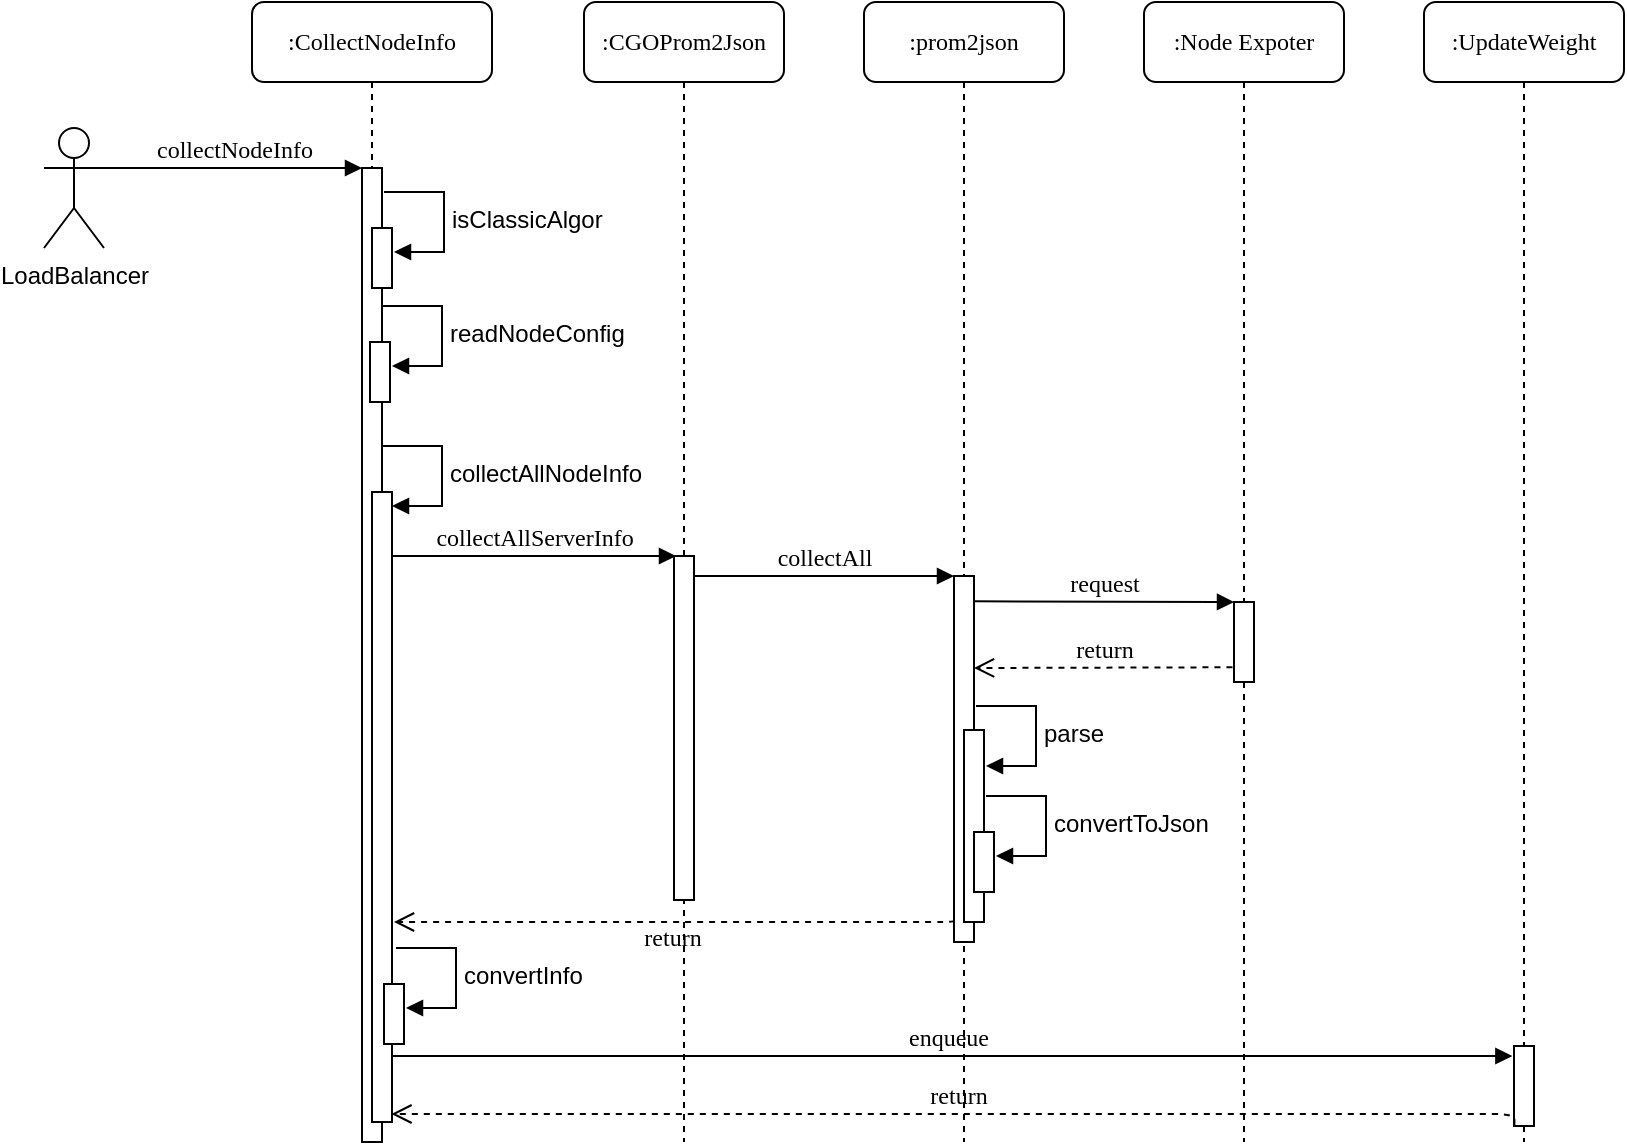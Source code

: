<mxfile version="21.1.4" type="github">
  <diagram name="Page-1" id="13e1069c-82ec-6db2-03f1-153e76fe0fe0">
    <mxGraphModel dx="637" dy="807" grid="1" gridSize="10" guides="1" tooltips="1" connect="1" arrows="1" fold="1" page="1" pageScale="1" pageWidth="1100" pageHeight="850" background="none" math="0" shadow="0">
      <root>
        <mxCell id="0" />
        <mxCell id="1" parent="0" />
        <mxCell id="z_axLbrETJpaAguhvrRl-1" value=":CollectNodeInfo" style="shape=umlLifeline;perimeter=lifelinePerimeter;whiteSpace=wrap;html=1;container=1;collapsible=0;recursiveResize=0;outlineConnect=0;rounded=1;shadow=0;comic=0;labelBackgroundColor=none;strokeWidth=1;fontFamily=Verdana;fontSize=12;align=center;" parent="1" vertex="1">
          <mxGeometry x="1384" y="140" width="120" height="570" as="geometry" />
        </mxCell>
        <mxCell id="z_axLbrETJpaAguhvrRl-2" value="" style="html=1;points=[];perimeter=orthogonalPerimeter;rounded=0;shadow=0;comic=0;labelBackgroundColor=none;strokeWidth=1;fontFamily=Verdana;fontSize=12;align=center;" parent="z_axLbrETJpaAguhvrRl-1" vertex="1">
          <mxGeometry x="55" y="83" width="10" height="487" as="geometry" />
        </mxCell>
        <mxCell id="z_axLbrETJpaAguhvrRl-6" value=":CGOProm2Json" style="shape=umlLifeline;perimeter=lifelinePerimeter;whiteSpace=wrap;html=1;container=1;collapsible=0;recursiveResize=0;outlineConnect=0;rounded=1;shadow=0;comic=0;labelBackgroundColor=none;strokeWidth=1;fontFamily=Verdana;fontSize=12;align=center;" parent="1" vertex="1">
          <mxGeometry x="1550" y="140" width="100" height="570" as="geometry" />
        </mxCell>
        <mxCell id="z_axLbrETJpaAguhvrRl-7" value="" style="html=1;points=[];perimeter=orthogonalPerimeter;rounded=0;shadow=0;comic=0;labelBackgroundColor=none;strokeWidth=1;fontFamily=Verdana;fontSize=12;align=center;" parent="z_axLbrETJpaAguhvrRl-6" vertex="1">
          <mxGeometry x="45" y="277" width="10" height="172" as="geometry" />
        </mxCell>
        <mxCell id="z_axLbrETJpaAguhvrRl-8" value=":prom2json" style="shape=umlLifeline;perimeter=lifelinePerimeter;whiteSpace=wrap;html=1;container=1;collapsible=0;recursiveResize=0;outlineConnect=0;rounded=1;shadow=0;comic=0;labelBackgroundColor=none;strokeWidth=1;fontFamily=Verdana;fontSize=12;align=center;" parent="1" vertex="1">
          <mxGeometry x="1690" y="140" width="100" height="570" as="geometry" />
        </mxCell>
        <mxCell id="z_axLbrETJpaAguhvrRl-9" value="" style="html=1;points=[];perimeter=orthogonalPerimeter;rounded=0;shadow=0;comic=0;labelBackgroundColor=none;strokeWidth=1;fontFamily=Verdana;fontSize=12;align=center;" parent="z_axLbrETJpaAguhvrRl-8" vertex="1">
          <mxGeometry x="45" y="287" width="10" height="183" as="geometry" />
        </mxCell>
        <mxCell id="z_axLbrETJpaAguhvrRl-10" value="" style="html=1;points=[];perimeter=orthogonalPerimeter;rounded=0;shadow=0;comic=0;labelBackgroundColor=none;strokeWidth=1;fontFamily=Verdana;fontSize=12;align=center;" parent="z_axLbrETJpaAguhvrRl-8" vertex="1">
          <mxGeometry x="50" y="364" width="10" height="96" as="geometry" />
        </mxCell>
        <mxCell id="z_axLbrETJpaAguhvrRl-12" value=":Node Expoter" style="shape=umlLifeline;perimeter=lifelinePerimeter;whiteSpace=wrap;html=1;container=1;collapsible=0;recursiveResize=0;outlineConnect=0;rounded=1;shadow=0;comic=0;labelBackgroundColor=none;strokeWidth=1;fontFamily=Verdana;fontSize=12;align=center;" parent="1" vertex="1">
          <mxGeometry x="1830" y="140" width="100" height="570" as="geometry" />
        </mxCell>
        <mxCell id="z_axLbrETJpaAguhvrRl-13" value="" style="html=1;points=[];perimeter=orthogonalPerimeter;rounded=0;shadow=0;comic=0;labelBackgroundColor=none;strokeWidth=1;fontFamily=Verdana;fontSize=12;align=center;" parent="z_axLbrETJpaAguhvrRl-12" vertex="1">
          <mxGeometry x="45" y="300" width="10" height="40" as="geometry" />
        </mxCell>
        <mxCell id="z_axLbrETJpaAguhvrRl-14" value="collectAll" style="html=1;verticalAlign=bottom;endArrow=block;labelBackgroundColor=none;fontFamily=Verdana;fontSize=12;edgeStyle=elbowEdgeStyle;elbow=vertical;" parent="1" source="z_axLbrETJpaAguhvrRl-7" target="z_axLbrETJpaAguhvrRl-9" edge="1">
          <mxGeometry relative="1" as="geometry">
            <mxPoint x="1660" y="297" as="sourcePoint" />
            <Array as="points">
              <mxPoint x="1680" y="427" />
              <mxPoint x="1660" y="417" />
              <mxPoint x="1710" y="367" />
              <mxPoint x="1670" y="357" />
            </Array>
            <mxPoint as="offset" />
          </mxGeometry>
        </mxCell>
        <mxCell id="z_axLbrETJpaAguhvrRl-15" value="request" style="html=1;verticalAlign=bottom;endArrow=block;entryX=0;entryY=0;labelBackgroundColor=none;fontFamily=Verdana;fontSize=12;edgeStyle=elbowEdgeStyle;elbow=vertical;" parent="1" target="z_axLbrETJpaAguhvrRl-13" edge="1">
          <mxGeometry relative="1" as="geometry">
            <mxPoint x="1745" y="439.667" as="sourcePoint" />
          </mxGeometry>
        </mxCell>
        <mxCell id="z_axLbrETJpaAguhvrRl-16" value="return" style="html=1;verticalAlign=bottom;endArrow=open;dashed=1;endSize=8;labelBackgroundColor=none;fontFamily=Verdana;fontSize=12;edgeStyle=elbowEdgeStyle;elbow=vertical;exitX=-0.077;exitY=0.991;exitDx=0;exitDy=0;exitPerimeter=0;" parent="1" edge="1">
          <mxGeometry relative="1" as="geometry">
            <mxPoint x="1745" y="473" as="targetPoint" />
            <Array as="points">
              <mxPoint x="1825" y="473" />
              <mxPoint x="1825" y="419" />
              <mxPoint x="1855" y="419" />
            </Array>
            <mxPoint x="1874.23" y="472.64" as="sourcePoint" />
          </mxGeometry>
        </mxCell>
        <mxCell id="z_axLbrETJpaAguhvrRl-17" value="return" style="html=1;verticalAlign=bottom;endArrow=open;dashed=1;endSize=8;labelBackgroundColor=none;fontFamily=Verdana;fontSize=12;edgeStyle=elbowEdgeStyle;elbow=vertical;" parent="1" edge="1">
          <mxGeometry x="0.014" y="17" relative="1" as="geometry">
            <mxPoint x="1455" y="600" as="targetPoint" />
            <Array as="points">
              <mxPoint x="1740" y="600" />
              <mxPoint x="1610" y="618" />
              <mxPoint x="1600" y="625" />
            </Array>
            <mxPoint x="1735" y="599" as="sourcePoint" />
            <mxPoint as="offset" />
          </mxGeometry>
        </mxCell>
        <mxCell id="z_axLbrETJpaAguhvrRl-18" value="collectNodeInfo" style="html=1;verticalAlign=bottom;endArrow=block;entryX=0;entryY=0;labelBackgroundColor=none;fontFamily=Verdana;fontSize=12;edgeStyle=elbowEdgeStyle;elbow=vertical;" parent="1" source="z_axLbrETJpaAguhvrRl-20" target="z_axLbrETJpaAguhvrRl-2" edge="1">
          <mxGeometry x="0.008" relative="1" as="geometry">
            <mxPoint x="1284.33" y="224.32" as="sourcePoint" />
            <mxPoint as="offset" />
          </mxGeometry>
        </mxCell>
        <mxCell id="z_axLbrETJpaAguhvrRl-20" value="LoadBalancer" style="shape=umlActor;verticalLabelPosition=bottom;verticalAlign=top;html=1;outlineConnect=0;fontSize=12;" parent="1" vertex="1">
          <mxGeometry x="1280" y="203" width="30" height="60" as="geometry" />
        </mxCell>
        <mxCell id="z_axLbrETJpaAguhvrRl-21" value="collectAllServerInfo" style="html=1;verticalAlign=bottom;endArrow=block;entryX=0;entryY=0;labelBackgroundColor=none;fontFamily=Verdana;fontSize=12;edgeStyle=elbowEdgeStyle;elbow=vertical;startArrow=none;" parent="1" edge="1">
          <mxGeometry relative="1" as="geometry">
            <mxPoint x="1454" y="417" as="sourcePoint" />
            <mxPoint x="1596" y="417" as="targetPoint" />
            <mxPoint as="offset" />
          </mxGeometry>
        </mxCell>
        <mxCell id="z_axLbrETJpaAguhvrRl-22" value=":UpdateWeight" style="shape=umlLifeline;perimeter=lifelinePerimeter;whiteSpace=wrap;html=1;container=1;collapsible=0;recursiveResize=0;outlineConnect=0;rounded=1;shadow=0;comic=0;labelBackgroundColor=none;strokeWidth=1;fontFamily=Verdana;fontSize=12;align=center;" parent="1" vertex="1">
          <mxGeometry x="1970" y="140" width="100" height="570" as="geometry" />
        </mxCell>
        <mxCell id="z_axLbrETJpaAguhvrRl-23" value="" style="html=1;points=[];perimeter=orthogonalPerimeter;rounded=0;shadow=0;comic=0;labelBackgroundColor=none;strokeWidth=1;fontFamily=Verdana;fontSize=12;align=center;" parent="z_axLbrETJpaAguhvrRl-22" vertex="1">
          <mxGeometry x="45" y="522" width="10" height="40" as="geometry" />
        </mxCell>
        <mxCell id="z_axLbrETJpaAguhvrRl-24" value="enqueue" style="html=1;verticalAlign=bottom;endArrow=block;labelBackgroundColor=none;fontFamily=Verdana;fontSize=12;edgeStyle=elbowEdgeStyle;elbow=vertical;entryX=-0.081;entryY=0.027;entryDx=0;entryDy=0;entryPerimeter=0;" parent="1" edge="1">
          <mxGeometry relative="1" as="geometry">
            <mxPoint x="1450" y="667" as="sourcePoint" />
            <mxPoint x="2014.19" y="667.08" as="targetPoint" />
            <Array as="points">
              <mxPoint x="2020" y="667" />
              <mxPoint x="1740" y="671" />
            </Array>
          </mxGeometry>
        </mxCell>
        <mxCell id="z_axLbrETJpaAguhvrRl-25" value="return" style="html=1;verticalAlign=bottom;endArrow=open;dashed=1;endSize=8;labelBackgroundColor=none;fontFamily=Verdana;fontSize=12;edgeStyle=elbowEdgeStyle;elbow=vertical;exitX=0.02;exitY=0.987;exitDx=0;exitDy=0;exitPerimeter=0;entryX=0.972;entryY=0.989;entryDx=0;entryDy=0;entryPerimeter=0;" parent="1" source="z_axLbrETJpaAguhvrRl-23" target="z_axLbrETJpaAguhvrRl-28" edge="1">
          <mxGeometry relative="1" as="geometry">
            <mxPoint x="1450.52" y="696.16" as="targetPoint" />
            <Array as="points">
              <mxPoint x="1680" y="696" />
              <mxPoint x="1821" y="693" />
              <mxPoint x="1791" y="702" />
              <mxPoint x="1891" y="715" />
              <mxPoint x="1881" y="722" />
            </Array>
            <mxPoint x="2014" y="693" as="sourcePoint" />
          </mxGeometry>
        </mxCell>
        <mxCell id="z_axLbrETJpaAguhvrRl-27" value="" style="html=1;verticalAlign=bottom;endArrow=none;entryX=0;entryY=0;labelBackgroundColor=none;fontFamily=Verdana;fontSize=12;edgeStyle=elbowEdgeStyle;elbow=vertical;" parent="1" target="z_axLbrETJpaAguhvrRl-28" edge="1">
          <mxGeometry relative="1" as="geometry">
            <mxPoint x="1450" y="417" as="sourcePoint" />
            <mxPoint x="1596" y="417" as="targetPoint" />
            <mxPoint as="offset" />
          </mxGeometry>
        </mxCell>
        <mxCell id="z_axLbrETJpaAguhvrRl-28" value="" style="html=1;points=[];perimeter=orthogonalPerimeter;rounded=0;shadow=0;comic=0;labelBackgroundColor=none;strokeWidth=1;fontFamily=Verdana;fontSize=12;align=center;" parent="1" vertex="1">
          <mxGeometry x="1444" y="385" width="10" height="315" as="geometry" />
        </mxCell>
        <mxCell id="z_axLbrETJpaAguhvrRl-31" value="isClassicAlgor" style="html=1;align=left;spacingLeft=2;endArrow=block;rounded=0;edgeStyle=orthogonalEdgeStyle;curved=0;rounded=0;strokeWidth=1;fontSize=12;labelBackgroundColor=none;fontColor=default;" parent="1" edge="1">
          <mxGeometry x="0.023" relative="1" as="geometry">
            <mxPoint x="1450" y="235" as="sourcePoint" />
            <Array as="points">
              <mxPoint x="1480" y="265" />
            </Array>
            <mxPoint x="1455" y="265" as="targetPoint" />
            <mxPoint as="offset" />
          </mxGeometry>
        </mxCell>
        <mxCell id="z_axLbrETJpaAguhvrRl-32" value="" style="html=1;points=[];perimeter=orthogonalPerimeter;rounded=0;shadow=0;comic=0;labelBackgroundColor=none;strokeWidth=1;fontFamily=Verdana;fontSize=12;align=center;" parent="1" vertex="1">
          <mxGeometry x="1444" y="253" width="10" height="30" as="geometry" />
        </mxCell>
        <mxCell id="z_axLbrETJpaAguhvrRl-34" value="readNodeConfig" style="html=1;align=left;spacingLeft=2;endArrow=block;rounded=0;edgeStyle=orthogonalEdgeStyle;curved=0;rounded=0;strokeWidth=1;fontSize=12;labelBackgroundColor=none;fontColor=default;" parent="1" edge="1">
          <mxGeometry x="0.023" relative="1" as="geometry">
            <mxPoint x="1449" y="292" as="sourcePoint" />
            <Array as="points">
              <mxPoint x="1479" y="322" />
            </Array>
            <mxPoint x="1454" y="322" as="targetPoint" />
            <mxPoint as="offset" />
          </mxGeometry>
        </mxCell>
        <mxCell id="z_axLbrETJpaAguhvrRl-35" value="" style="html=1;points=[];perimeter=orthogonalPerimeter;rounded=0;shadow=0;comic=0;labelBackgroundColor=none;strokeWidth=1;fontFamily=Verdana;fontSize=12;align=center;" parent="1" vertex="1">
          <mxGeometry x="1443" y="310" width="10" height="30" as="geometry" />
        </mxCell>
        <mxCell id="z_axLbrETJpaAguhvrRl-36" value="collectAllNodeInfo" style="html=1;align=left;spacingLeft=2;endArrow=block;rounded=0;edgeStyle=orthogonalEdgeStyle;curved=0;rounded=0;strokeWidth=1;fontSize=12;labelBackgroundColor=none;fontColor=default;" parent="1" edge="1">
          <mxGeometry x="0.021" relative="1" as="geometry">
            <mxPoint x="1449" y="362" as="sourcePoint" />
            <Array as="points">
              <mxPoint x="1479" y="392" />
            </Array>
            <mxPoint x="1454" y="392" as="targetPoint" />
            <mxPoint as="offset" />
          </mxGeometry>
        </mxCell>
        <mxCell id="z_axLbrETJpaAguhvrRl-37" value="convertInfo" style="html=1;align=left;spacingLeft=2;endArrow=block;rounded=0;edgeStyle=orthogonalEdgeStyle;curved=0;rounded=0;strokeWidth=1;fontSize=12;labelBackgroundColor=none;fontColor=default;" parent="1" edge="1">
          <mxGeometry x="0.02" relative="1" as="geometry">
            <mxPoint x="1456" y="613" as="sourcePoint" />
            <Array as="points">
              <mxPoint x="1486" y="643" />
            </Array>
            <mxPoint x="1461" y="643" as="targetPoint" />
            <mxPoint as="offset" />
          </mxGeometry>
        </mxCell>
        <mxCell id="z_axLbrETJpaAguhvrRl-38" value="" style="html=1;points=[];perimeter=orthogonalPerimeter;rounded=0;shadow=0;comic=0;labelBackgroundColor=none;strokeWidth=1;fontFamily=Verdana;fontSize=12;align=center;" parent="1" vertex="1">
          <mxGeometry x="1450" y="631" width="10" height="30" as="geometry" />
        </mxCell>
        <mxCell id="z_axLbrETJpaAguhvrRl-39" value="convertToJson" style="html=1;align=left;spacingLeft=2;endArrow=block;rounded=0;edgeStyle=orthogonalEdgeStyle;curved=0;rounded=0;strokeWidth=1;fontSize=12;labelBackgroundColor=none;fontColor=default;" parent="1" edge="1">
          <mxGeometry x="0.02" relative="1" as="geometry">
            <mxPoint x="1751" y="537" as="sourcePoint" />
            <Array as="points">
              <mxPoint x="1781" y="567" />
            </Array>
            <mxPoint x="1756" y="567" as="targetPoint" />
            <mxPoint as="offset" />
          </mxGeometry>
        </mxCell>
        <mxCell id="z_axLbrETJpaAguhvrRl-40" value="" style="html=1;points=[];perimeter=orthogonalPerimeter;rounded=0;shadow=0;comic=0;labelBackgroundColor=none;strokeWidth=1;fontFamily=Verdana;fontSize=12;align=center;" parent="1" vertex="1">
          <mxGeometry x="1745" y="555" width="10" height="30" as="geometry" />
        </mxCell>
        <mxCell id="z_axLbrETJpaAguhvrRl-41" value="parse" style="html=1;align=left;spacingLeft=2;endArrow=block;rounded=0;edgeStyle=orthogonalEdgeStyle;curved=0;rounded=0;strokeWidth=1;fontSize=12;labelBackgroundColor=none;fontColor=default;" parent="1" edge="1">
          <mxGeometry x="0.02" relative="1" as="geometry">
            <mxPoint x="1746" y="492" as="sourcePoint" />
            <Array as="points">
              <mxPoint x="1776" y="522" />
            </Array>
            <mxPoint x="1751" y="522" as="targetPoint" />
            <mxPoint as="offset" />
          </mxGeometry>
        </mxCell>
      </root>
    </mxGraphModel>
  </diagram>
</mxfile>
